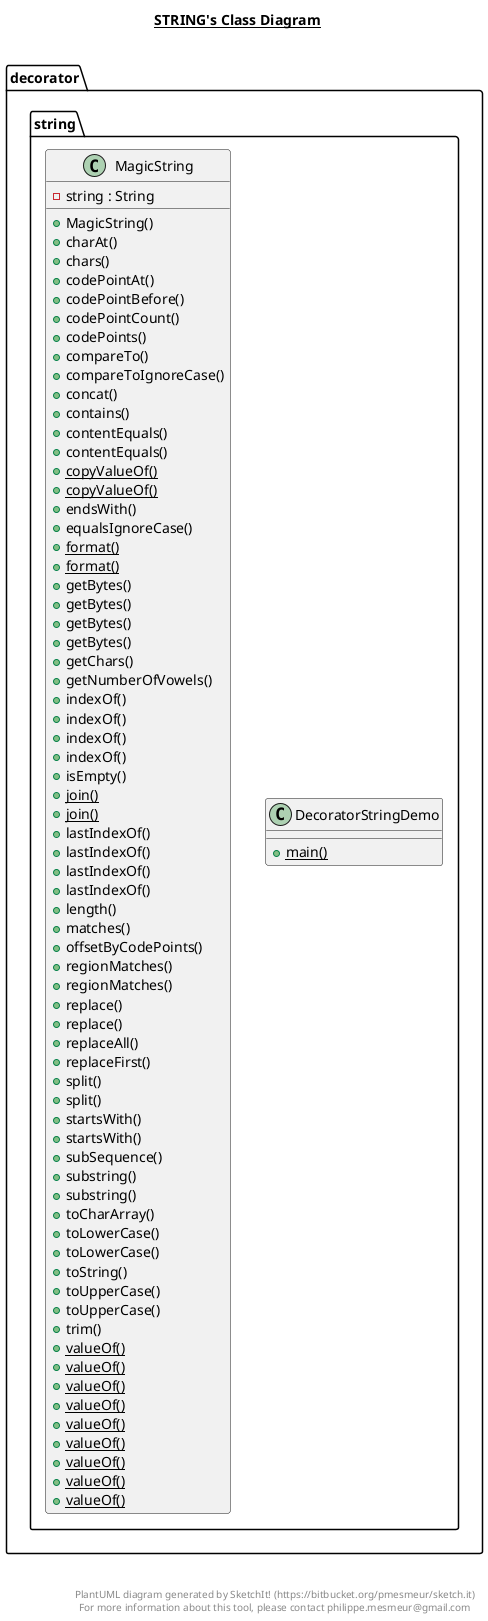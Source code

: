 @startuml

title __STRING's Class Diagram__\n

  namespace decorator.string {
    class decorator.string.DecoratorStringDemo {
        {static} + main()
    }
  }
  

  namespace decorator.string {
    class decorator.string.MagicString {
        - string : String
        + MagicString()
        + charAt()
        + chars()
        + codePointAt()
        + codePointBefore()
        + codePointCount()
        + codePoints()
        + compareTo()
        + compareToIgnoreCase()
        + concat()
        + contains()
        + contentEquals()
        + contentEquals()
        {static} + copyValueOf()
        {static} + copyValueOf()
        + endsWith()
        + equalsIgnoreCase()
        {static} + format()
        {static} + format()
        + getBytes()
        + getBytes()
        + getBytes()
        + getBytes()
        + getChars()
        + getNumberOfVowels()
        + indexOf()
        + indexOf()
        + indexOf()
        + indexOf()
        + isEmpty()
        {static} + join()
        {static} + join()
        + lastIndexOf()
        + lastIndexOf()
        + lastIndexOf()
        + lastIndexOf()
        + length()
        + matches()
        + offsetByCodePoints()
        + regionMatches()
        + regionMatches()
        + replace()
        + replace()
        + replaceAll()
        + replaceFirst()
        + split()
        + split()
        + startsWith()
        + startsWith()
        + subSequence()
        + substring()
        + substring()
        + toCharArray()
        + toLowerCase()
        + toLowerCase()
        + toString()
        + toUpperCase()
        + toUpperCase()
        + trim()
        {static} + valueOf()
        {static} + valueOf()
        {static} + valueOf()
        {static} + valueOf()
        {static} + valueOf()
        {static} + valueOf()
        {static} + valueOf()
        {static} + valueOf()
        {static} + valueOf()
    }
  }
  



right footer


PlantUML diagram generated by SketchIt! (https://bitbucket.org/pmesmeur/sketch.it)
For more information about this tool, please contact philippe.mesmeur@gmail.com
endfooter

@enduml

